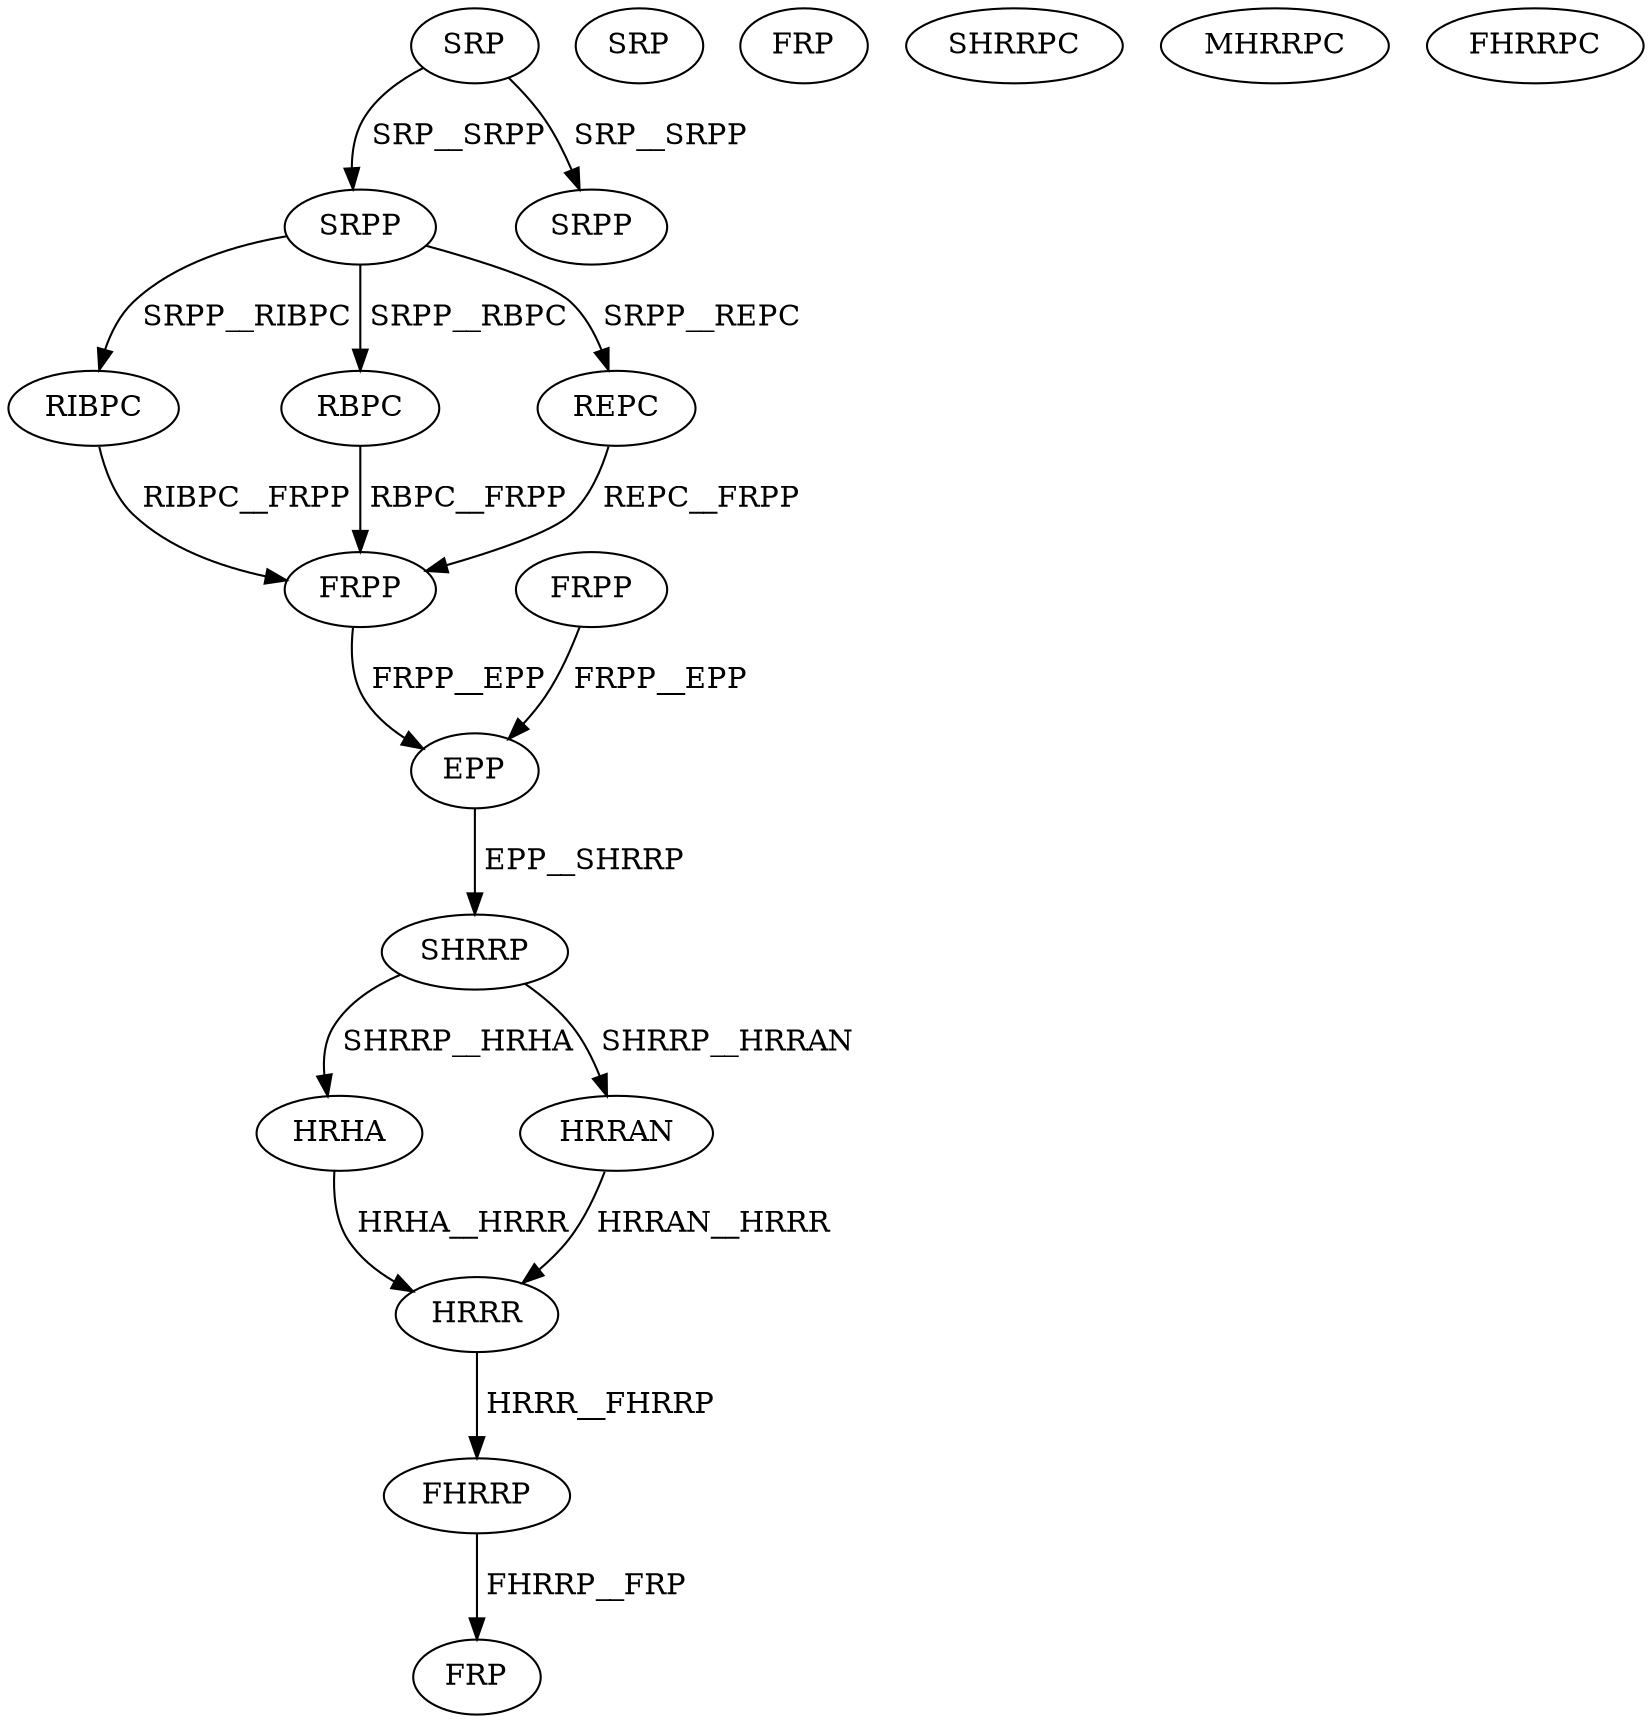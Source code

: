 digraph G { 
1 [label="SRP",color=black,fontcolor=black];
2 [label="SRPP",color=black,fontcolor=black];
3 [label="FRPP",color=black,fontcolor=black];
4 [label="RIBPC",color=black,fontcolor=black];
5 [label="RBPC",color=black,fontcolor=black];
6 [label="REPC",color=black,fontcolor=black];
7 [label="FRPP",color=black,fontcolor=black];
8 [label="SRPP",color=black,fontcolor=black];
9 [label="EPP",color=black,fontcolor=black];
10 [label="SHRRP",color=black,fontcolor=black];
11 [label="SRP",color=black,fontcolor=black];
12 [label="FRP",color=black,fontcolor=black];
13 [label="SHRRPC",color=black,fontcolor=black];
14 [label="HRHA",color=black,fontcolor=black];
15 [label="HRRAN",color=black,fontcolor=black];
16 [label="MHRRPC",color=black,fontcolor=black];
17 [label="FHRRPC",color=black,fontcolor=black];
18 [label="HRRR",color=black,fontcolor=black];
19 [label="FHRRP",color=black,fontcolor=black];
20 [label="FRP",color=black,fontcolor=black];
1->2[label=" SRP__SRPP",color=black,fontcolor=black];
1->8[label=" SRP__SRPP",color=black,fontcolor=black];
2->4[label=" SRPP__RIBPC",color=black,fontcolor=black];
2->5[label=" SRPP__RBPC",color=black,fontcolor=black];
2->6[label=" SRPP__REPC",color=black,fontcolor=black];
3->9[label=" FRPP__EPP",color=black,fontcolor=black];
4->7[label=" RIBPC__FRPP",color=black,fontcolor=black];
5->7[label=" RBPC__FRPP",color=black,fontcolor=black];
6->7[label=" REPC__FRPP",color=black,fontcolor=black];
7->9[label=" FRPP__EPP",color=black,fontcolor=black];
9->10[label=" EPP__SHRRP",color=black,fontcolor=black];
10->14[label=" SHRRP__HRHA",color=black,fontcolor=black];
10->15[label=" SHRRP__HRRAN",color=black,fontcolor=black];
14->18[label=" HRHA__HRRR",color=black,fontcolor=black];
15->18[label=" HRRAN__HRRR",color=black,fontcolor=black];
18->19[label=" HRRR__FHRRP",color=black,fontcolor=black];
19->20[label=" FHRRP__FRP",color=black,fontcolor=black];
}
